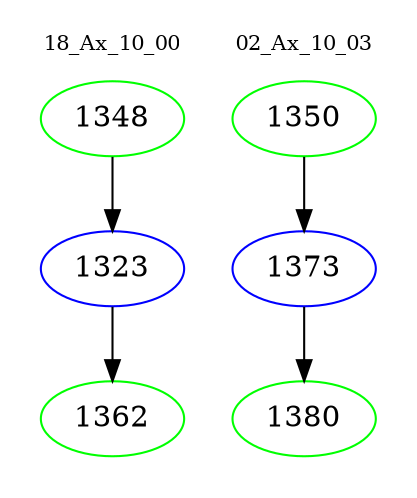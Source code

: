 digraph{
subgraph cluster_0 {
color = white
label = "18_Ax_10_00";
fontsize=10;
T0_1348 [label="1348", color="green"]
T0_1348 -> T0_1323 [color="black"]
T0_1323 [label="1323", color="blue"]
T0_1323 -> T0_1362 [color="black"]
T0_1362 [label="1362", color="green"]
}
subgraph cluster_1 {
color = white
label = "02_Ax_10_03";
fontsize=10;
T1_1350 [label="1350", color="green"]
T1_1350 -> T1_1373 [color="black"]
T1_1373 [label="1373", color="blue"]
T1_1373 -> T1_1380 [color="black"]
T1_1380 [label="1380", color="green"]
}
}
